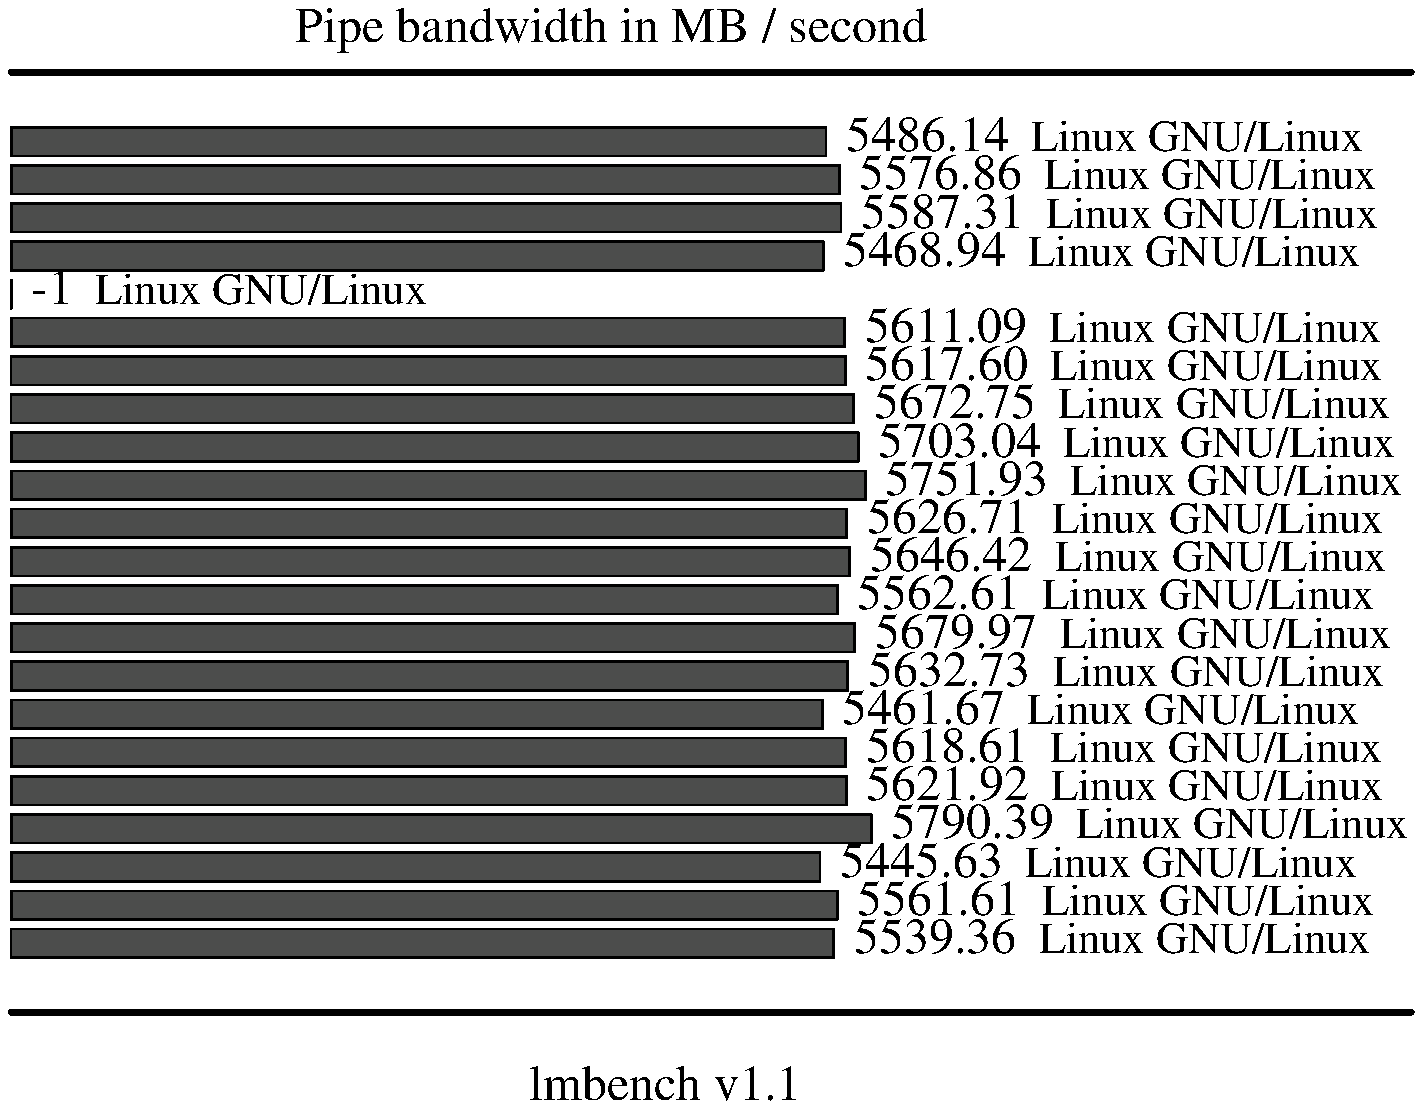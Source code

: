 .sp .75i
.po .23i
.ft R
.ps 16
.vs 21
.ce 100
\s+2Pipe bandwidth in MB / second\s0
.ce 0
.vs 
.PS
.ps 16
.vs 11
[
# Variables, tweek these.
	fillval = .12		# default fill value boxes
	xsize = 4.3		# width of the graph
	ysize = 4.2		# height of the graph
	n = 22
	boxpercent = 75 / 100
	gap = xsize / n * (1 - boxpercent)
	maxdata = 5790.39
	yscale = ysize / maxdata
	xscale = xsize / maxdata

# Draw the graph borders 
	O:	box invis ht ysize wid xsize
boxht = ysize / n * boxpercent
box fill .7 wid 5486.14 * xscale with .nw at O.nw - (0, gap /2 + 0 * (ysize/n))
"\s+25486.14\s0  Linux GNU/Linux" ljust at last box.e + .1,0
box fill .7 wid 5576.86 * xscale with .nw at O.nw - (0, gap /2 + 1 * (ysize/n))
"\s+25576.86\s0  Linux GNU/Linux" ljust at last box.e + .1,0
box fill .7 wid 5587.31 * xscale with .nw at O.nw - (0, gap /2 + 2 * (ysize/n))
"\s+25587.31\s0  Linux GNU/Linux" ljust at last box.e + .1,0
box fill .7 wid 5468.94 * xscale with .nw at O.nw - (0, gap /2 + 3 * (ysize/n))
"\s+25468.94\s0  Linux GNU/Linux" ljust at last box.e + .1,0
box fill .7 wid -1 * xscale with .nw at O.nw - (0, gap /2 + 4 * (ysize/n))
"\s+2-1\s0  Linux GNU/Linux" ljust at last box.e + .1,0
box fill .7 wid 5611.09 * xscale with .nw at O.nw - (0, gap /2 + 5 * (ysize/n))
"\s+25611.09\s0  Linux GNU/Linux" ljust at last box.e + .1,0
box fill .7 wid 5617.60 * xscale with .nw at O.nw - (0, gap /2 + 6 * (ysize/n))
"\s+25617.60\s0  Linux GNU/Linux" ljust at last box.e + .1,0
box fill .7 wid 5672.75 * xscale with .nw at O.nw - (0, gap /2 + 7 * (ysize/n))
"\s+25672.75\s0  Linux GNU/Linux" ljust at last box.e + .1,0
box fill .7 wid 5703.04 * xscale with .nw at O.nw - (0, gap /2 + 8 * (ysize/n))
"\s+25703.04\s0  Linux GNU/Linux" ljust at last box.e + .1,0
box fill .7 wid 5751.93 * xscale with .nw at O.nw - (0, gap /2 + 9 * (ysize/n))
"\s+25751.93\s0  Linux GNU/Linux" ljust at last box.e + .1,0
box fill .7 wid 5626.71 * xscale with .nw at O.nw - (0, gap /2 + 10 * (ysize/n))
"\s+25626.71\s0  Linux GNU/Linux" ljust at last box.e + .1,0
box fill .7 wid 5646.42 * xscale with .nw at O.nw - (0, gap /2 + 11 * (ysize/n))
"\s+25646.42\s0  Linux GNU/Linux" ljust at last box.e + .1,0
box fill .7 wid 5562.61 * xscale with .nw at O.nw - (0, gap /2 + 12 * (ysize/n))
"\s+25562.61\s0  Linux GNU/Linux" ljust at last box.e + .1,0
box fill .7 wid 5679.97 * xscale with .nw at O.nw - (0, gap /2 + 13 * (ysize/n))
"\s+25679.97\s0  Linux GNU/Linux" ljust at last box.e + .1,0
box fill .7 wid 5632.73 * xscale with .nw at O.nw - (0, gap /2 + 14 * (ysize/n))
"\s+25632.73\s0  Linux GNU/Linux" ljust at last box.e + .1,0
box fill .7 wid 5461.67 * xscale with .nw at O.nw - (0, gap /2 + 15 * (ysize/n))
"\s+25461.67\s0  Linux GNU/Linux" ljust at last box.e + .1,0
box fill .7 wid 5618.61 * xscale with .nw at O.nw - (0, gap /2 + 16 * (ysize/n))
"\s+25618.61\s0  Linux GNU/Linux" ljust at last box.e + .1,0
box fill .7 wid 5621.92 * xscale with .nw at O.nw - (0, gap /2 + 17 * (ysize/n))
"\s+25621.92\s0  Linux GNU/Linux" ljust at last box.e + .1,0
box fill .7 wid 5790.39 * xscale with .nw at O.nw - (0, gap /2 + 18 * (ysize/n))
"\s+25790.39\s0  Linux GNU/Linux" ljust at last box.e + .1,0
box fill .7 wid 5445.63 * xscale with .nw at O.nw - (0, gap /2 + 19 * (ysize/n))
"\s+25445.63\s0  Linux GNU/Linux" ljust at last box.e + .1,0
box fill .7 wid 5561.61 * xscale with .nw at O.nw - (0, gap /2 + 20 * (ysize/n))
"\s+25561.61\s0  Linux GNU/Linux" ljust at last box.e + .1,0
box fill .7 wid 5539.36 * xscale with .nw at O.nw - (0, gap /2 + 21 * (ysize/n))
"\s+25539.36\s0  Linux GNU/Linux" ljust at last box.e + .1,0
]
box invis wid last [].wid + .5 ht last [].ht + .5 with .nw at last [].nw + (-.25, .25)
move to last [].nw + 0,.25
line thick 2 right 7
move to last [].sw - 0,.25
line thick 2 right 7
.PE
.ft
.ps
.vs
.po
.po .5i
.ft R
.ps 16
.vs 21
.sp .5
.ce 100
\s+2lmbench v1.1\s0
.po
.ft
.ps
.vs
.ce 0
